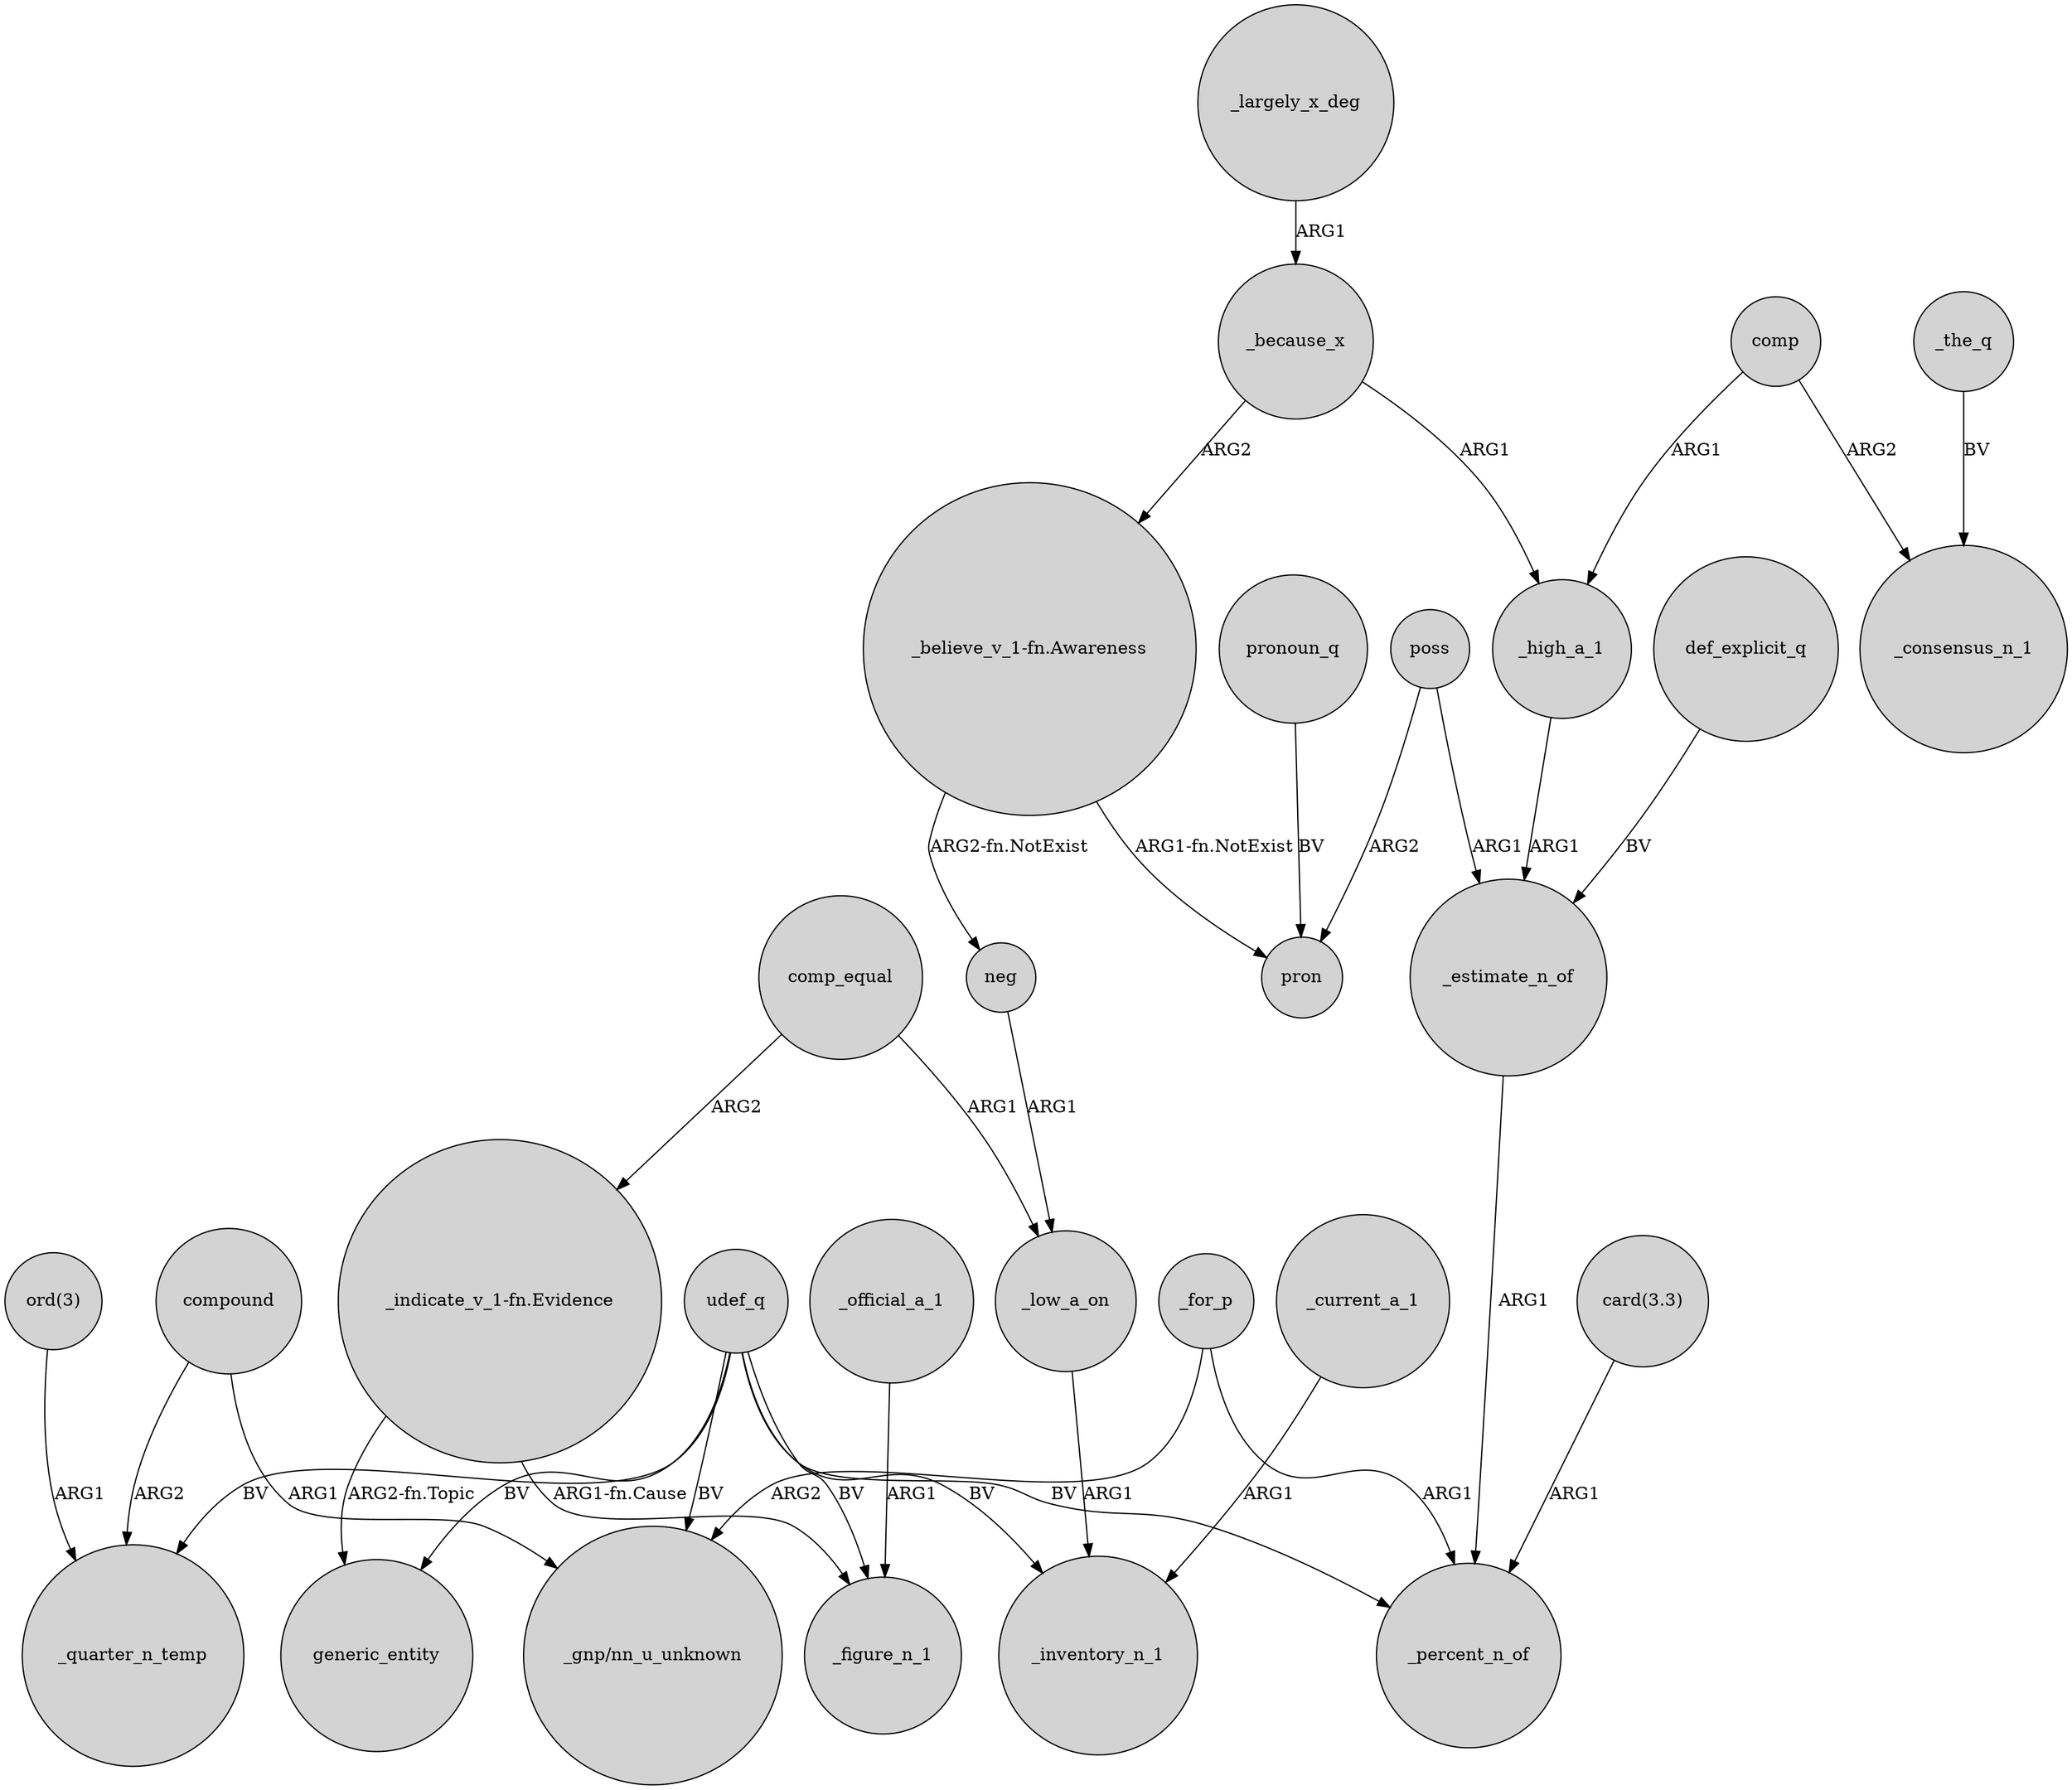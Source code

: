 digraph {
	node [shape=circle style=filled]
	_for_p -> "_gnp/nn_u_unknown" [label=ARG2]
	_high_a_1 -> _estimate_n_of [label=ARG1]
	compound -> _quarter_n_temp [label=ARG2]
	poss -> _estimate_n_of [label=ARG1]
	udef_q -> generic_entity [label=BV]
	poss -> pron [label=ARG2]
	udef_q -> "_gnp/nn_u_unknown" [label=BV]
	"_indicate_v_1-fn.Evidence" -> _figure_n_1 [label="ARG1-fn.Cause"]
	"_believe_v_1-fn.Awareness" -> neg [label="ARG2-fn.NotExist"]
	_low_a_on -> _inventory_n_1 [label=ARG1]
	_official_a_1 -> _figure_n_1 [label=ARG1]
	comp -> _high_a_1 [label=ARG1]
	"_indicate_v_1-fn.Evidence" -> generic_entity [label="ARG2-fn.Topic"]
	_because_x -> "_believe_v_1-fn.Awareness" [label=ARG2]
	_the_q -> _consensus_n_1 [label=BV]
	_current_a_1 -> _inventory_n_1 [label=ARG1]
	_because_x -> _high_a_1 [label=ARG1]
	pronoun_q -> pron [label=BV]
	_estimate_n_of -> _percent_n_of [label=ARG1]
	"ord(3)" -> _quarter_n_temp [label=ARG1]
	_for_p -> _percent_n_of [label=ARG1]
	neg -> _low_a_on [label=ARG1]
	_largely_x_deg -> _because_x [label=ARG1]
	comp_equal -> "_indicate_v_1-fn.Evidence" [label=ARG2]
	compound -> "_gnp/nn_u_unknown" [label=ARG1]
	udef_q -> _inventory_n_1 [label=BV]
	udef_q -> _figure_n_1 [label=BV]
	comp_equal -> _low_a_on [label=ARG1]
	def_explicit_q -> _estimate_n_of [label=BV]
	udef_q -> _percent_n_of [label=BV]
	udef_q -> _quarter_n_temp [label=BV]
	"_believe_v_1-fn.Awareness" -> pron [label="ARG1-fn.NotExist"]
	comp -> _consensus_n_1 [label=ARG2]
	"card(3.3)" -> _percent_n_of [label=ARG1]
}
